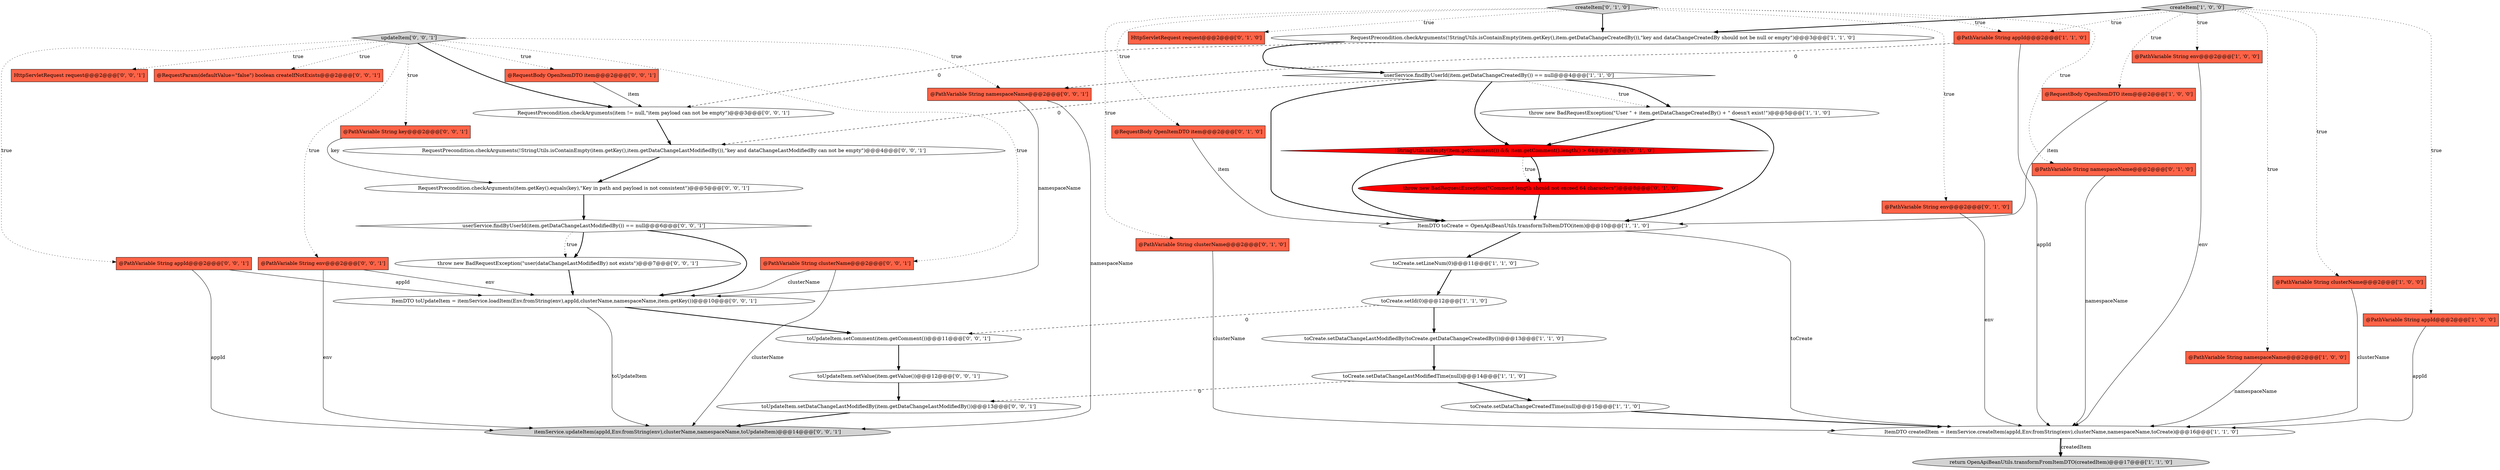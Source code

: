 digraph {
38 [style = filled, label = "updateItem['0', '0', '1']", fillcolor = lightgray, shape = diamond image = "AAA0AAABBB3BBB"];
39 [style = filled, label = "RequestPrecondition.checkArguments(item != null,\"item payload can not be empty\")@@@3@@@['0', '0', '1']", fillcolor = white, shape = ellipse image = "AAA0AAABBB3BBB"];
43 [style = filled, label = "@PathVariable String namespaceName@@@2@@@['0', '0', '1']", fillcolor = tomato, shape = box image = "AAA0AAABBB3BBB"];
13 [style = filled, label = "toCreate.setDataChangeLastModifiedTime(null)@@@14@@@['1', '1', '0']", fillcolor = white, shape = ellipse image = "AAA0AAABBB1BBB"];
1 [style = filled, label = "@PathVariable String env@@@2@@@['1', '0', '0']", fillcolor = tomato, shape = box image = "AAA0AAABBB1BBB"];
34 [style = filled, label = "RequestPrecondition.checkArguments(item.getKey().equals(key),\"Key in path and payload is not consistent\")@@@5@@@['0', '0', '1']", fillcolor = white, shape = ellipse image = "AAA0AAABBB3BBB"];
25 [style = filled, label = "@RequestBody OpenItemDTO item@@@2@@@['0', '1', '0']", fillcolor = tomato, shape = box image = "AAA0AAABBB2BBB"];
20 [style = filled, label = "@PathVariable String namespaceName@@@2@@@['0', '1', '0']", fillcolor = tomato, shape = box image = "AAA0AAABBB2BBB"];
4 [style = filled, label = "userService.findByUserId(item.getDataChangeCreatedBy()) == null@@@4@@@['1', '1', '0']", fillcolor = white, shape = diamond image = "AAA0AAABBB1BBB"];
16 [style = filled, label = "@PathVariable String appId@@@2@@@['1', '1', '0']", fillcolor = tomato, shape = box image = "AAA0AAABBB1BBB"];
36 [style = filled, label = "ItemDTO toUpdateItem = itemService.loadItem(Env.fromString(env),appId,clusterName,namespaceName,item.getKey())@@@10@@@['0', '0', '1']", fillcolor = white, shape = ellipse image = "AAA0AAABBB3BBB"];
5 [style = filled, label = "ItemDTO createdItem = itemService.createItem(appId,Env.fromString(env),clusterName,namespaceName,toCreate)@@@16@@@['1', '1', '0']", fillcolor = white, shape = ellipse image = "AAA0AAABBB1BBB"];
10 [style = filled, label = "return OpenApiBeanUtils.transformFromItemDTO(createdItem)@@@17@@@['1', '1', '0']", fillcolor = lightgray, shape = ellipse image = "AAA0AAABBB1BBB"];
22 [style = filled, label = "!StringUtils.isEmpty(item.getComment()) && item.getComment().length() > 64@@@7@@@['0', '1', '0']", fillcolor = red, shape = diamond image = "AAA1AAABBB2BBB"];
35 [style = filled, label = "@PathVariable String clusterName@@@2@@@['0', '0', '1']", fillcolor = tomato, shape = box image = "AAA0AAABBB3BBB"];
6 [style = filled, label = "createItem['1', '0', '0']", fillcolor = lightgray, shape = diamond image = "AAA0AAABBB1BBB"];
7 [style = filled, label = "@RequestBody OpenItemDTO item@@@2@@@['1', '0', '0']", fillcolor = tomato, shape = box image = "AAA0AAABBB1BBB"];
40 [style = filled, label = "toUpdateItem.setValue(item.getValue())@@@12@@@['0', '0', '1']", fillcolor = white, shape = ellipse image = "AAA0AAABBB3BBB"];
2 [style = filled, label = "toCreate.setLineNum(0)@@@11@@@['1', '1', '0']", fillcolor = white, shape = ellipse image = "AAA0AAABBB1BBB"];
27 [style = filled, label = "userService.findByUserId(item.getDataChangeLastModifiedBy()) == null@@@6@@@['0', '0', '1']", fillcolor = white, shape = diamond image = "AAA0AAABBB3BBB"];
30 [style = filled, label = "RequestPrecondition.checkArguments(!StringUtils.isContainEmpty(item.getKey(),item.getDataChangeLastModifiedBy()),\"key and dataChangeLastModifiedBy can not be empty\")@@@4@@@['0', '0', '1']", fillcolor = white, shape = ellipse image = "AAA0AAABBB3BBB"];
42 [style = filled, label = "throw new BadRequestException(\"user(dataChangeLastModifiedBy) not exists\")@@@7@@@['0', '0', '1']", fillcolor = white, shape = ellipse image = "AAA0AAABBB3BBB"];
19 [style = filled, label = "@PathVariable String env@@@2@@@['0', '1', '0']", fillcolor = tomato, shape = box image = "AAA0AAABBB2BBB"];
24 [style = filled, label = "createItem['0', '1', '0']", fillcolor = lightgray, shape = diamond image = "AAA0AAABBB2BBB"];
18 [style = filled, label = "HttpServletRequest request@@@2@@@['0', '1', '0']", fillcolor = tomato, shape = box image = "AAA0AAABBB2BBB"];
23 [style = filled, label = "@PathVariable String clusterName@@@2@@@['0', '1', '0']", fillcolor = tomato, shape = box image = "AAA0AAABBB2BBB"];
0 [style = filled, label = "toCreate.setDataChangeCreatedTime(null)@@@15@@@['1', '1', '0']", fillcolor = white, shape = ellipse image = "AAA0AAABBB1BBB"];
15 [style = filled, label = "@PathVariable String clusterName@@@2@@@['1', '0', '0']", fillcolor = tomato, shape = box image = "AAA0AAABBB1BBB"];
21 [style = filled, label = "throw new BadRequestException(\"Comment length should not exceed 64 characters\")@@@8@@@['0', '1', '0']", fillcolor = red, shape = ellipse image = "AAA1AAABBB2BBB"];
41 [style = filled, label = "@PathVariable String key@@@2@@@['0', '0', '1']", fillcolor = tomato, shape = box image = "AAA0AAABBB3BBB"];
17 [style = filled, label = "RequestPrecondition.checkArguments(!StringUtils.isContainEmpty(item.getKey(),item.getDataChangeCreatedBy()),\"key and dataChangeCreatedBy should not be null or empty\")@@@3@@@['1', '1', '0']", fillcolor = white, shape = ellipse image = "AAA0AAABBB1BBB"];
37 [style = filled, label = "@PathVariable String appId@@@2@@@['0', '0', '1']", fillcolor = tomato, shape = box image = "AAA0AAABBB3BBB"];
29 [style = filled, label = "HttpServletRequest request@@@2@@@['0', '0', '1']", fillcolor = tomato, shape = box image = "AAA0AAABBB3BBB"];
8 [style = filled, label = "throw new BadRequestException(\"User \" + item.getDataChangeCreatedBy() + \" doesn't exist!\")@@@5@@@['1', '1', '0']", fillcolor = white, shape = ellipse image = "AAA0AAABBB1BBB"];
9 [style = filled, label = "@PathVariable String appId@@@2@@@['1', '0', '0']", fillcolor = tomato, shape = box image = "AAA0AAABBB1BBB"];
31 [style = filled, label = "@RequestParam(defaultValue=\"false\") boolean createIfNotExists@@@2@@@['0', '0', '1']", fillcolor = tomato, shape = box image = "AAA0AAABBB3BBB"];
26 [style = filled, label = "@RequestBody OpenItemDTO item@@@2@@@['0', '0', '1']", fillcolor = tomato, shape = box image = "AAA0AAABBB3BBB"];
28 [style = filled, label = "@PathVariable String env@@@2@@@['0', '0', '1']", fillcolor = tomato, shape = box image = "AAA0AAABBB3BBB"];
12 [style = filled, label = "toCreate.setDataChangeLastModifiedBy(toCreate.getDataChangeCreatedBy())@@@13@@@['1', '1', '0']", fillcolor = white, shape = ellipse image = "AAA0AAABBB1BBB"];
3 [style = filled, label = "toCreate.setId(0)@@@12@@@['1', '1', '0']", fillcolor = white, shape = ellipse image = "AAA0AAABBB1BBB"];
44 [style = filled, label = "itemService.updateItem(appId,Env.fromString(env),clusterName,namespaceName,toUpdateItem)@@@14@@@['0', '0', '1']", fillcolor = lightgray, shape = ellipse image = "AAA0AAABBB3BBB"];
32 [style = filled, label = "toUpdateItem.setComment(item.getComment())@@@11@@@['0', '0', '1']", fillcolor = white, shape = ellipse image = "AAA0AAABBB3BBB"];
11 [style = filled, label = "@PathVariable String namespaceName@@@2@@@['1', '0', '0']", fillcolor = tomato, shape = box image = "AAA0AAABBB1BBB"];
33 [style = filled, label = "toUpdateItem.setDataChangeLastModifiedBy(item.getDataChangeLastModifiedBy())@@@13@@@['0', '0', '1']", fillcolor = white, shape = ellipse image = "AAA0AAABBB3BBB"];
14 [style = filled, label = "ItemDTO toCreate = OpenApiBeanUtils.transformToItemDTO(item)@@@10@@@['1', '1', '0']", fillcolor = white, shape = ellipse image = "AAA0AAABBB1BBB"];
38->37 [style = dotted, label="true"];
6->17 [style = bold, label=""];
22->21 [style = dotted, label="true"];
5->10 [style = bold, label=""];
11->5 [style = solid, label="namespaceName"];
17->39 [style = dashed, label="0"];
4->14 [style = bold, label=""];
27->36 [style = bold, label=""];
35->36 [style = solid, label="clusterName"];
24->25 [style = dotted, label="true"];
26->39 [style = solid, label="item"];
38->41 [style = dotted, label="true"];
2->3 [style = bold, label=""];
6->1 [style = dotted, label="true"];
1->5 [style = solid, label="env"];
22->21 [style = bold, label=""];
9->5 [style = solid, label="appId"];
35->44 [style = solid, label="clusterName"];
8->14 [style = bold, label=""];
43->36 [style = solid, label="namespaceName"];
36->32 [style = bold, label=""];
4->8 [style = dotted, label="true"];
30->34 [style = bold, label=""];
43->44 [style = solid, label="namespaceName"];
24->18 [style = dotted, label="true"];
4->30 [style = dashed, label="0"];
3->12 [style = bold, label=""];
42->36 [style = bold, label=""];
37->44 [style = solid, label="appId"];
14->5 [style = solid, label="toCreate"];
25->14 [style = solid, label="item"];
38->39 [style = bold, label=""];
15->5 [style = solid, label="clusterName"];
24->16 [style = dotted, label="true"];
7->14 [style = solid, label="item"];
16->43 [style = dashed, label="0"];
8->22 [style = bold, label=""];
27->42 [style = bold, label=""];
39->30 [style = bold, label=""];
20->5 [style = solid, label="namespaceName"];
16->5 [style = solid, label="appId"];
28->36 [style = solid, label="env"];
12->13 [style = bold, label=""];
38->26 [style = dotted, label="true"];
40->33 [style = bold, label=""];
41->34 [style = solid, label="key"];
24->23 [style = dotted, label="true"];
37->36 [style = solid, label="appId"];
6->9 [style = dotted, label="true"];
38->28 [style = dotted, label="true"];
28->44 [style = solid, label="env"];
38->35 [style = dotted, label="true"];
38->43 [style = dotted, label="true"];
19->5 [style = solid, label="env"];
5->10 [style = solid, label="createdItem"];
32->40 [style = bold, label=""];
24->20 [style = dotted, label="true"];
24->17 [style = bold, label=""];
6->7 [style = dotted, label="true"];
38->31 [style = dotted, label="true"];
13->33 [style = dashed, label="0"];
23->5 [style = solid, label="clusterName"];
4->8 [style = bold, label=""];
24->19 [style = dotted, label="true"];
14->2 [style = bold, label=""];
38->29 [style = dotted, label="true"];
6->11 [style = dotted, label="true"];
36->44 [style = solid, label="toUpdateItem"];
27->42 [style = dotted, label="true"];
22->14 [style = bold, label=""];
3->32 [style = dashed, label="0"];
34->27 [style = bold, label=""];
33->44 [style = bold, label=""];
4->22 [style = bold, label=""];
17->4 [style = bold, label=""];
0->5 [style = bold, label=""];
6->16 [style = dotted, label="true"];
13->0 [style = bold, label=""];
21->14 [style = bold, label=""];
6->15 [style = dotted, label="true"];
}
